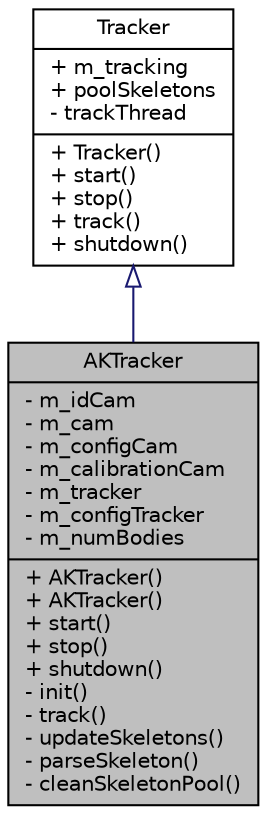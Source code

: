 digraph "AKTracker"
{
 // LATEX_PDF_SIZE
  edge [fontname="Helvetica",fontsize="10",labelfontname="Helvetica",labelfontsize="10"];
  node [fontname="Helvetica",fontsize="10",shape=record];
  Node1 [label="{AKTracker\n|- m_idCam\l- m_cam\l- m_configCam\l- m_calibrationCam\l- m_tracker\l- m_configTracker\l- m_numBodies\l|+ AKTracker()\l+ AKTracker()\l+ start()\l+ stop()\l+ shutdown()\l- init()\l- track()\l- updateSkeletons()\l- parseSkeleton()\l- cleanSkeletonPool()\l}",height=0.2,width=0.4,color="black", fillcolor="grey75", style="filled", fontcolor="black",tooltip="Manages Azure Kinect Body Tracking."];
  Node2 -> Node1 [dir="back",color="midnightblue",fontsize="10",style="solid",arrowtail="onormal",fontname="Helvetica"];
  Node2 [label="{Tracker\n|+ m_tracking\l+ poolSkeletons\l- trackThread\l|+ Tracker()\l+ start()\l+ stop()\l+ track()\l+ shutdown()\l}",height=0.2,width=0.4,color="black", fillcolor="white", style="filled",URL="$class_tracker.html",tooltip="Prototype class for implemetation - holds virtual methods."];
}
